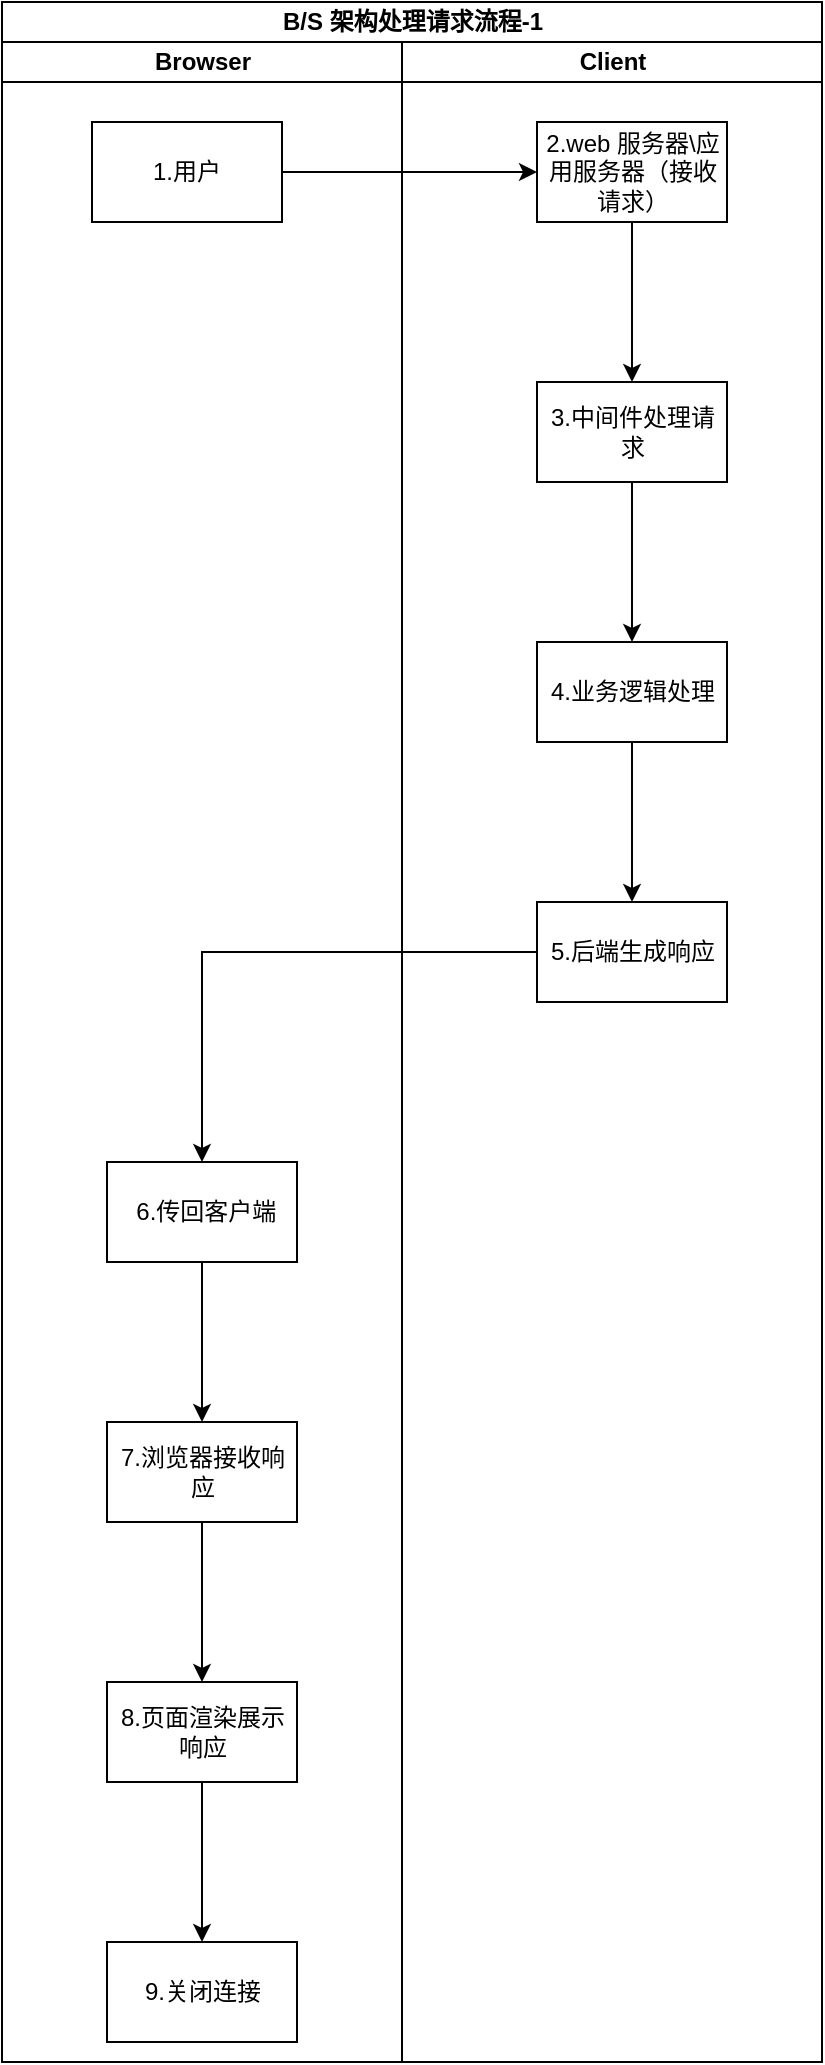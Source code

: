 <mxfile version="22.1.0" type="github">
  <diagram name="第 1 页" id="FAyUFn2e7fBtsLNv__-W">
    <mxGraphModel dx="784" dy="1156" grid="1" gridSize="10" guides="1" tooltips="1" connect="1" arrows="1" fold="1" page="1" pageScale="1" pageWidth="827" pageHeight="1169" math="0" shadow="0">
      <root>
        <mxCell id="0" />
        <mxCell id="1" parent="0" />
        <mxCell id="vWt1AxHRCIkOiTMBFrqf-1" value="&lt;div data-t=&quot;flow&quot; data-processon-v=&quot;{&amp;quot;list&amp;quot;:[{&amp;quot;id&amp;quot;:&amp;quot;FkGOhotNhd171512&amp;quot;,&amp;quot;name&amp;quot;:&amp;quot;verticalPool&amp;quot;,&amp;quot;title&amp;quot;:&amp;quot;泳池(垂直)&amp;quot;,&amp;quot;category&amp;quot;:&amp;quot;lane&amp;quot;,&amp;quot;group&amp;quot;:&amp;quot;XKlkBoxxgi490683&amp;quot;,&amp;quot;groupName&amp;quot;:null,&amp;quot;locked&amp;quot;:false,&amp;quot;link&amp;quot;:&amp;quot;&amp;quot;,&amp;quot;children&amp;quot;:[],&amp;quot;parent&amp;quot;:&amp;quot;&amp;quot;,&amp;quot;resizeDir&amp;quot;:[&amp;quot;l&amp;quot;,&amp;quot;b&amp;quot;,&amp;quot;r&amp;quot;],&amp;quot;attribute&amp;quot;:{&amp;quot;container&amp;quot;:true,&amp;quot;visible&amp;quot;:true,&amp;quot;rotatable&amp;quot;:false,&amp;quot;linkable&amp;quot;:false,&amp;quot;collapsable&amp;quot;:false,&amp;quot;collapsed&amp;quot;:false,&amp;quot;fixedLink&amp;quot;:false,&amp;quot;markerOffset&amp;quot;:5},&amp;quot;dataAttributes&amp;quot;:[],&amp;quot;props&amp;quot;:{&amp;quot;x&amp;quot;:191,&amp;quot;y&amp;quot;:99,&amp;quot;w&amp;quot;:250,&amp;quot;h&amp;quot;:1208,&amp;quot;zindex&amp;quot;:-1,&amp;quot;angle&amp;quot;:0,&amp;quot;height&amp;quot;:[40]},&amp;quot;shapeStyle&amp;quot;:{&amp;quot;alpha&amp;quot;:1},&amp;quot;lineStyle&amp;quot;:{&amp;quot;lineWidth&amp;quot;:1.5},&amp;quot;fillStyle&amp;quot;:{},&amp;quot;theme&amp;quot;:{},&amp;quot;path&amp;quot;:[{&amp;quot;fillStyle&amp;quot;:{&amp;quot;type&amp;quot;:&amp;quot;none&amp;quot;},&amp;quot;lineStyle&amp;quot;:{&amp;quot;lineStyle&amp;quot;:&amp;quot;solid&amp;quot;},&amp;quot;actions&amp;quot;:[{&amp;quot;action&amp;quot;:&amp;quot;move&amp;quot;,&amp;quot;x&amp;quot;:&amp;quot;0&amp;quot;,&amp;quot;y&amp;quot;:&amp;quot;0&amp;quot;},{&amp;quot;action&amp;quot;:&amp;quot;line&amp;quot;,&amp;quot;x&amp;quot;:&amp;quot;w&amp;quot;,&amp;quot;y&amp;quot;:&amp;quot;0&amp;quot;},{&amp;quot;action&amp;quot;:&amp;quot;line&amp;quot;,&amp;quot;x&amp;quot;:&amp;quot;w&amp;quot;,&amp;quot;y&amp;quot;:&amp;quot;h&amp;quot;},{&amp;quot;action&amp;quot;:&amp;quot;line&amp;quot;,&amp;quot;x&amp;quot;:&amp;quot;0&amp;quot;,&amp;quot;y&amp;quot;:&amp;quot;h&amp;quot;},{&amp;quot;action&amp;quot;:&amp;quot;close&amp;quot;}]},{&amp;quot;lineStyle&amp;quot;:{&amp;quot;lineStyle&amp;quot;:&amp;quot;solid&amp;quot;},&amp;quot;actions&amp;quot;:[{&amp;quot;action&amp;quot;:&amp;quot;move&amp;quot;,&amp;quot;x&amp;quot;:0,&amp;quot;y&amp;quot;:0},{&amp;quot;action&amp;quot;:&amp;quot;line&amp;quot;,&amp;quot;x&amp;quot;:&amp;quot;w&amp;quot;,&amp;quot;y&amp;quot;:0},{&amp;quot;action&amp;quot;:&amp;quot;line&amp;quot;,&amp;quot;x&amp;quot;:&amp;quot;w&amp;quot;,&amp;quot;y&amp;quot;:&amp;quot;height[0]&amp;quot;},{&amp;quot;action&amp;quot;:&amp;quot;line&amp;quot;,&amp;quot;x&amp;quot;:0,&amp;quot;y&amp;quot;:&amp;quot;height[0]&amp;quot;},{&amp;quot;action&amp;quot;:&amp;quot;close&amp;quot;}]}],&amp;quot;fontStyle&amp;quot;:{&amp;quot;size&amp;quot;:16},&amp;quot;textBlock&amp;quot;:[{&amp;quot;position&amp;quot;:{&amp;quot;x&amp;quot;:10,&amp;quot;y&amp;quot;:0,&amp;quot;w&amp;quot;:&amp;quot;w-20&amp;quot;,&amp;quot;h&amp;quot;:&amp;quot;height[0]&amp;quot;},&amp;quot;text&amp;quot;:&amp;quot;Browser&amp;quot;}],&amp;quot;anchors&amp;quot;:[]},{&amp;quot;id&amp;quot;:&amp;quot;pvroopLMyv155896&amp;quot;,&amp;quot;name&amp;quot;:&amp;quot;verticalPool&amp;quot;,&amp;quot;title&amp;quot;:&amp;quot;泳池(垂直)&amp;quot;,&amp;quot;category&amp;quot;:&amp;quot;lane&amp;quot;,&amp;quot;group&amp;quot;:&amp;quot;XKlkBoxxgi490683&amp;quot;,&amp;quot;groupName&amp;quot;:null,&amp;quot;locked&amp;quot;:false,&amp;quot;link&amp;quot;:&amp;quot;&amp;quot;,&amp;quot;children&amp;quot;:[],&amp;quot;parent&amp;quot;:&amp;quot;&amp;quot;,&amp;quot;resizeDir&amp;quot;:[&amp;quot;l&amp;quot;,&amp;quot;b&amp;quot;,&amp;quot;r&amp;quot;],&amp;quot;attribute&amp;quot;:{&amp;quot;container&amp;quot;:true,&amp;quot;visible&amp;quot;:true,&amp;quot;rotatable&amp;quot;:false,&amp;quot;linkable&amp;quot;:false,&amp;quot;collapsable&amp;quot;:false,&amp;quot;collapsed&amp;quot;:false,&amp;quot;fixedLink&amp;quot;:false,&amp;quot;markerOffset&amp;quot;:5},&amp;quot;dataAttributes&amp;quot;:[],&amp;quot;props&amp;quot;:{&amp;quot;x&amp;quot;:441,&amp;quot;y&amp;quot;:99,&amp;quot;w&amp;quot;:250,&amp;quot;h&amp;quot;:1208,&amp;quot;zindex&amp;quot;:22,&amp;quot;angle&amp;quot;:0,&amp;quot;height&amp;quot;:[40]},&amp;quot;shapeStyle&amp;quot;:{&amp;quot;alpha&amp;quot;:1},&amp;quot;lineStyle&amp;quot;:{&amp;quot;lineWidth&amp;quot;:1.5},&amp;quot;fillStyle&amp;quot;:{},&amp;quot;theme&amp;quot;:{},&amp;quot;path&amp;quot;:[{&amp;quot;fillStyle&amp;quot;:{&amp;quot;type&amp;quot;:&amp;quot;none&amp;quot;},&amp;quot;lineStyle&amp;quot;:{&amp;quot;lineStyle&amp;quot;:&amp;quot;solid&amp;quot;},&amp;quot;actions&amp;quot;:[{&amp;quot;action&amp;quot;:&amp;quot;move&amp;quot;,&amp;quot;x&amp;quot;:&amp;quot;0&amp;quot;,&amp;quot;y&amp;quot;:&amp;quot;0&amp;quot;},{&amp;quot;action&amp;quot;:&amp;quot;line&amp;quot;,&amp;quot;x&amp;quot;:&amp;quot;w&amp;quot;,&amp;quot;y&amp;quot;:&amp;quot;0&amp;quot;},{&amp;quot;action&amp;quot;:&amp;quot;line&amp;quot;,&amp;quot;x&amp;quot;:&amp;quot;w&amp;quot;,&amp;quot;y&amp;quot;:&amp;quot;h&amp;quot;},{&amp;quot;action&amp;quot;:&amp;quot;line&amp;quot;,&amp;quot;x&amp;quot;:&amp;quot;0&amp;quot;,&amp;quot;y&amp;quot;:&amp;quot;h&amp;quot;},{&amp;quot;action&amp;quot;:&amp;quot;close&amp;quot;}]},{&amp;quot;lineStyle&amp;quot;:{&amp;quot;lineStyle&amp;quot;:&amp;quot;solid&amp;quot;},&amp;quot;actions&amp;quot;:[{&amp;quot;action&amp;quot;:&amp;quot;move&amp;quot;,&amp;quot;x&amp;quot;:0,&amp;quot;y&amp;quot;:0},{&amp;quot;action&amp;quot;:&amp;quot;line&amp;quot;,&amp;quot;x&amp;quot;:&amp;quot;w&amp;quot;,&amp;quot;y&amp;quot;:0},{&amp;quot;action&amp;quot;:&amp;quot;line&amp;quot;,&amp;quot;x&amp;quot;:&amp;quot;w&amp;quot;,&amp;quot;y&amp;quot;:&amp;quot;height[0]&amp;quot;},{&amp;quot;action&amp;quot;:&amp;quot;line&amp;quot;,&amp;quot;x&amp;quot;:0,&amp;quot;y&amp;quot;:&amp;quot;height[0]&amp;quot;},{&amp;quot;action&amp;quot;:&amp;quot;close&amp;quot;}]}],&amp;quot;fontStyle&amp;quot;:{&amp;quot;size&amp;quot;:16},&amp;quot;textBlock&amp;quot;:[{&amp;quot;position&amp;quot;:{&amp;quot;x&amp;quot;:10,&amp;quot;y&amp;quot;:0,&amp;quot;w&amp;quot;:&amp;quot;w-20&amp;quot;,&amp;quot;h&amp;quot;:&amp;quot;height[0]&amp;quot;},&amp;quot;text&amp;quot;:&amp;quot;Server&amp;quot;}],&amp;quot;anchors&amp;quot;:[]}],&amp;quot;client&amp;quot;:&amp;quot;1699689444111qLwxxykDMB661945&amp;quot;}&quot;&gt; &lt;/div&gt;" style="text;whiteSpace=wrap;html=1;" parent="1" vertex="1">
          <mxGeometry x="270" y="120" width="30" height="20" as="geometry" />
        </mxCell>
        <mxCell id="vWt1AxHRCIkOiTMBFrqf-3" value="B/S 架构处理请求流程-1" style="swimlane;childLayout=stackLayout;resizeParent=1;resizeParentMax=0;startSize=20;html=1;" parent="1" vertex="1">
          <mxGeometry x="105" y="120" width="410" height="1030" as="geometry">
            <mxRectangle x="105.0" y="200" width="70" height="30" as="alternateBounds" />
          </mxGeometry>
        </mxCell>
        <mxCell id="vWt1AxHRCIkOiTMBFrqf-4" value="Browser" style="swimlane;startSize=20;html=1;" parent="vWt1AxHRCIkOiTMBFrqf-3" vertex="1">
          <mxGeometry y="20" width="200" height="1010" as="geometry" />
        </mxCell>
        <mxCell id="vWt1AxHRCIkOiTMBFrqf-8" value="1.用户" style="rounded=0;whiteSpace=wrap;html=1;" parent="vWt1AxHRCIkOiTMBFrqf-4" vertex="1">
          <mxGeometry x="45" y="40" width="95" height="50" as="geometry" />
        </mxCell>
        <mxCell id="vWt1AxHRCIkOiTMBFrqf-24" value="" style="edgeStyle=orthogonalEdgeStyle;rounded=0;orthogonalLoop=1;jettySize=auto;html=1;" parent="vWt1AxHRCIkOiTMBFrqf-4" source="vWt1AxHRCIkOiTMBFrqf-21" target="vWt1AxHRCIkOiTMBFrqf-23" edge="1">
          <mxGeometry relative="1" as="geometry" />
        </mxCell>
        <mxCell id="vWt1AxHRCIkOiTMBFrqf-21" value="&amp;nbsp;6.传回客户端" style="rounded=0;whiteSpace=wrap;html=1;" parent="vWt1AxHRCIkOiTMBFrqf-4" vertex="1">
          <mxGeometry x="52.5" y="560" width="95" height="50" as="geometry" />
        </mxCell>
        <mxCell id="vWt1AxHRCIkOiTMBFrqf-26" value="" style="edgeStyle=orthogonalEdgeStyle;rounded=0;orthogonalLoop=1;jettySize=auto;html=1;" parent="vWt1AxHRCIkOiTMBFrqf-4" source="vWt1AxHRCIkOiTMBFrqf-23" target="vWt1AxHRCIkOiTMBFrqf-25" edge="1">
          <mxGeometry relative="1" as="geometry" />
        </mxCell>
        <mxCell id="vWt1AxHRCIkOiTMBFrqf-23" value="7.浏览器接收响应" style="rounded=0;whiteSpace=wrap;html=1;" parent="vWt1AxHRCIkOiTMBFrqf-4" vertex="1">
          <mxGeometry x="52.5" y="690" width="95" height="50" as="geometry" />
        </mxCell>
        <mxCell id="vWt1AxHRCIkOiTMBFrqf-28" value="" style="edgeStyle=orthogonalEdgeStyle;rounded=0;orthogonalLoop=1;jettySize=auto;html=1;" parent="vWt1AxHRCIkOiTMBFrqf-4" source="vWt1AxHRCIkOiTMBFrqf-25" target="vWt1AxHRCIkOiTMBFrqf-27" edge="1">
          <mxGeometry relative="1" as="geometry" />
        </mxCell>
        <mxCell id="vWt1AxHRCIkOiTMBFrqf-25" value="8.页面渲染展示响应" style="rounded=0;whiteSpace=wrap;html=1;" parent="vWt1AxHRCIkOiTMBFrqf-4" vertex="1">
          <mxGeometry x="52.5" y="820" width="95" height="50" as="geometry" />
        </mxCell>
        <mxCell id="vWt1AxHRCIkOiTMBFrqf-27" value="9.关闭连接" style="rounded=0;whiteSpace=wrap;html=1;" parent="vWt1AxHRCIkOiTMBFrqf-4" vertex="1">
          <mxGeometry x="52.5" y="950" width="95" height="50" as="geometry" />
        </mxCell>
        <mxCell id="vWt1AxHRCIkOiTMBFrqf-5" value="Client" style="swimlane;startSize=20;html=1;" parent="vWt1AxHRCIkOiTMBFrqf-3" vertex="1">
          <mxGeometry x="200" y="20" width="210" height="1010" as="geometry" />
        </mxCell>
        <mxCell id="vWt1AxHRCIkOiTMBFrqf-14" value="" style="edgeStyle=orthogonalEdgeStyle;rounded=0;orthogonalLoop=1;jettySize=auto;html=1;" parent="vWt1AxHRCIkOiTMBFrqf-5" source="vWt1AxHRCIkOiTMBFrqf-9" target="vWt1AxHRCIkOiTMBFrqf-13" edge="1">
          <mxGeometry relative="1" as="geometry" />
        </mxCell>
        <mxCell id="vWt1AxHRCIkOiTMBFrqf-9" value="2.web 服务器\应用服务器（接收请求）" style="rounded=0;whiteSpace=wrap;html=1;" parent="vWt1AxHRCIkOiTMBFrqf-5" vertex="1">
          <mxGeometry x="67.5" y="40" width="95" height="50" as="geometry" />
        </mxCell>
        <mxCell id="vWt1AxHRCIkOiTMBFrqf-18" value="" style="edgeStyle=orthogonalEdgeStyle;rounded=0;orthogonalLoop=1;jettySize=auto;html=1;" parent="vWt1AxHRCIkOiTMBFrqf-5" source="vWt1AxHRCIkOiTMBFrqf-13" target="vWt1AxHRCIkOiTMBFrqf-17" edge="1">
          <mxGeometry relative="1" as="geometry" />
        </mxCell>
        <mxCell id="vWt1AxHRCIkOiTMBFrqf-13" value="3.中间件处理请求" style="rounded=0;whiteSpace=wrap;html=1;" parent="vWt1AxHRCIkOiTMBFrqf-5" vertex="1">
          <mxGeometry x="67.5" y="170" width="95" height="50" as="geometry" />
        </mxCell>
        <mxCell id="vWt1AxHRCIkOiTMBFrqf-20" value="" style="edgeStyle=orthogonalEdgeStyle;rounded=0;orthogonalLoop=1;jettySize=auto;html=1;" parent="vWt1AxHRCIkOiTMBFrqf-5" source="vWt1AxHRCIkOiTMBFrqf-17" target="vWt1AxHRCIkOiTMBFrqf-19" edge="1">
          <mxGeometry relative="1" as="geometry" />
        </mxCell>
        <mxCell id="vWt1AxHRCIkOiTMBFrqf-17" value="4.业务逻辑处理" style="rounded=0;whiteSpace=wrap;html=1;" parent="vWt1AxHRCIkOiTMBFrqf-5" vertex="1">
          <mxGeometry x="67.5" y="300" width="95" height="50" as="geometry" />
        </mxCell>
        <mxCell id="vWt1AxHRCIkOiTMBFrqf-19" value="5.后端生成响应" style="rounded=0;whiteSpace=wrap;html=1;" parent="vWt1AxHRCIkOiTMBFrqf-5" vertex="1">
          <mxGeometry x="67.5" y="430" width="95" height="50" as="geometry" />
        </mxCell>
        <mxCell id="vWt1AxHRCIkOiTMBFrqf-10" value="" style="edgeStyle=orthogonalEdgeStyle;rounded=0;orthogonalLoop=1;jettySize=auto;html=1;" parent="vWt1AxHRCIkOiTMBFrqf-3" source="vWt1AxHRCIkOiTMBFrqf-8" target="vWt1AxHRCIkOiTMBFrqf-9" edge="1">
          <mxGeometry relative="1" as="geometry" />
        </mxCell>
        <mxCell id="vWt1AxHRCIkOiTMBFrqf-22" value="" style="edgeStyle=orthogonalEdgeStyle;rounded=0;orthogonalLoop=1;jettySize=auto;html=1;" parent="vWt1AxHRCIkOiTMBFrqf-3" source="vWt1AxHRCIkOiTMBFrqf-19" target="vWt1AxHRCIkOiTMBFrqf-21" edge="1">
          <mxGeometry relative="1" as="geometry" />
        </mxCell>
      </root>
    </mxGraphModel>
  </diagram>
</mxfile>
